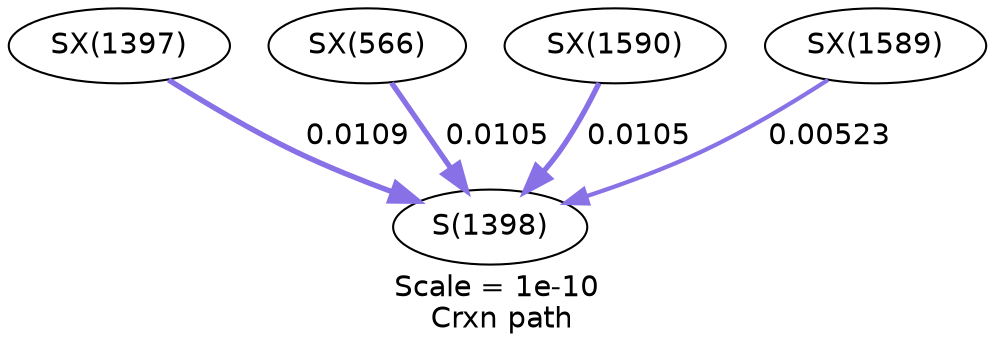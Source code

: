 digraph reaction_paths {
center=1;
s88 -> s28[fontname="Helvetica", style="setlinewidth(2.59)", arrowsize=1.29, color="0.7, 0.511, 0.9"
, label=" 0.0109"];
s67 -> s28[fontname="Helvetica", style="setlinewidth(2.56)", arrowsize=1.28, color="0.7, 0.51, 0.9"
, label=" 0.0105"];
s96 -> s28[fontname="Helvetica", style="setlinewidth(2.56)", arrowsize=1.28, color="0.7, 0.51, 0.9"
, label=" 0.0105"];
s95 -> s28[fontname="Helvetica", style="setlinewidth(2.03)", arrowsize=1.02, color="0.7, 0.505, 0.9"
, label=" 0.00523"];
s28 [ fontname="Helvetica", label="S(1398)"];
s67 [ fontname="Helvetica", label="SX(566)"];
s88 [ fontname="Helvetica", label="SX(1397)"];
s95 [ fontname="Helvetica", label="SX(1589)"];
s96 [ fontname="Helvetica", label="SX(1590)"];
 label = "Scale = 1e-10\l Crxn path";
 fontname = "Helvetica";
}
